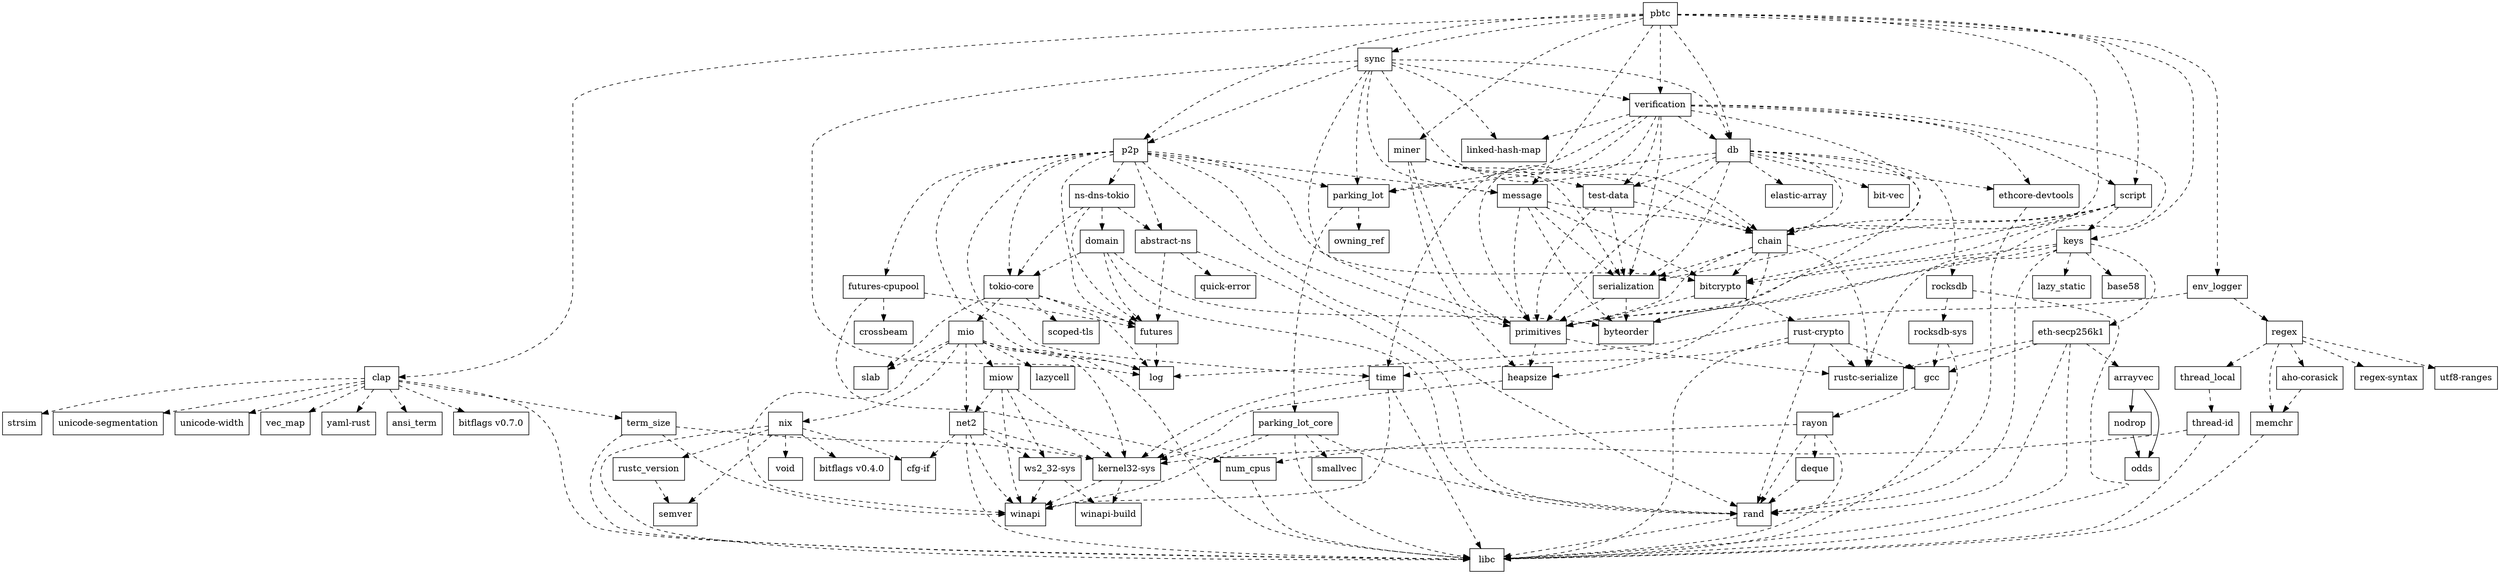 digraph dependencies {
	N0[label="pbtc",shape=box];
	N1[label="chain",shape=box];
	N2[label="clap",shape=box];
	N3[label="db",shape=box];
	N4[label="env_logger",shape=box];
	N5[label="keys",shape=box];
	N6[label="message",shape=box];
	N7[label="miner",shape=box];
	N8[label="p2p",shape=box];
	N9[label="script",shape=box];
	N10[label="sync",shape=box];
	N11[label="verification",shape=box];
	N12[label="abstract-ns",shape=box];
	N13[label="futures",shape=box];
	N14[label="quick-error",shape=box];
	N15[label="rand",shape=box];
	N16[label="aho-corasick",shape=box];
	N17[label="memchr",shape=box];
	N18[label="ansi_term",shape=box];
	N19[label="arrayvec",shape=box];
	N20[label="nodrop",shape=box];
	N21[label="odds",shape=box];
	N22[label="base58",shape=box];
	N23[label="bit-vec",shape=box];
	N24[label="bitcrypto",shape=box];
	N25[label="primitives",shape=box];
	N26[label="rust-crypto",shape=box];
	N27[label="bitflags v0.4.0",shape=box];
	N28[label="bitflags v0.7.0",shape=box];
	N29[label="byteorder",shape=box];
	N30[label="cfg-if",shape=box];
	N31[label="heapsize",shape=box];
	N32[label="rustc-serialize",shape=box];
	N33[label="serialization",shape=box];
	N34[label="libc",shape=box];
	N35[label="strsim",shape=box];
	N36[label="term_size",shape=box];
	N37[label="unicode-segmentation",shape=box];
	N38[label="unicode-width",shape=box];
	N39[label="vec_map",shape=box];
	N40[label="yaml-rust",shape=box];
	N41[label="crossbeam",shape=box];
	N42[label="elastic-array",shape=box];
	N43[label="ethcore-devtools",shape=box];
	N44[label="parking_lot",shape=box];
	N45[label="rocksdb",shape=box];
	N46[label="test-data",shape=box];
	N47[label="deque",shape=box];
	N48[label="domain",shape=box];
	N49[label="tokio-core",shape=box];
	N50[label="log",shape=box];
	N51[label="regex",shape=box];
	N52[label="eth-secp256k1",shape=box];
	N53[label="gcc",shape=box];
	N54[label="futures-cpupool",shape=box];
	N55[label="num_cpus",shape=box];
	N56[label="rayon",shape=box];
	N57[label="kernel32-sys",shape=box];
	N58[label="winapi",shape=box];
	N59[label="winapi-build",shape=box];
	N60[label="lazy_static",shape=box];
	N61[label="lazycell",shape=box];
	N62[label="linked-hash-map",shape=box];
	N63[label="mio",shape=box];
	N64[label="miow",shape=box];
	N65[label="net2",shape=box];
	N66[label="nix",shape=box];
	N67[label="slab",shape=box];
	N68[label="ws2_32-sys",shape=box];
	N69[label="rustc_version",shape=box];
	N70[label="semver",shape=box];
	N71[label="void",shape=box];
	N72[label="ns-dns-tokio",shape=box];
	N73[label="owning_ref",shape=box];
	N74[label="time",shape=box];
	N75[label="parking_lot_core",shape=box];
	N76[label="smallvec",shape=box];
	N77[label="regex-syntax",shape=box];
	N78[label="thread_local",shape=box];
	N79[label="utf8-ranges",shape=box];
	N80[label="rocksdb-sys",shape=box];
	N81[label="scoped-tls",shape=box];
	N82[label="thread-id",shape=box];
	N0 -> N1[label="",style=dashed];
	N0 -> N2[label="",style=dashed];
	N0 -> N3[label="",style=dashed];
	N0 -> N4[label="",style=dashed];
	N0 -> N5[label="",style=dashed];
	N0 -> N6[label="",style=dashed];
	N0 -> N7[label="",style=dashed];
	N0 -> N8[label="",style=dashed];
	N0 -> N9[label="",style=dashed];
	N0 -> N10[label="",style=dashed];
	N0 -> N11[label="",style=dashed];
	N1 -> N24[label="",style=dashed];
	N1 -> N25[label="",style=dashed];
	N1 -> N31[label="",style=dashed];
	N1 -> N32[label="",style=dashed];
	N1 -> N33[label="",style=dashed];
	N2 -> N18[label="",style=dashed];
	N2 -> N28[label="",style=dashed];
	N2 -> N34[label="",style=dashed];
	N2 -> N35[label="",style=dashed];
	N2 -> N36[label="",style=dashed];
	N2 -> N37[label="",style=dashed];
	N2 -> N38[label="",style=dashed];
	N2 -> N39[label="",style=dashed];
	N2 -> N40[label="",style=dashed];
	N3 -> N1[label="",style=dashed];
	N3 -> N23[label="",style=dashed];
	N3 -> N25[label="",style=dashed];
	N3 -> N29[label="",style=dashed];
	N3 -> N33[label="",style=dashed];
	N3 -> N42[label="",style=dashed];
	N3 -> N43[label="",style=dashed];
	N3 -> N44[label="",style=dashed];
	N3 -> N45[label="",style=dashed];
	N3 -> N46[label="",style=dashed];
	N4 -> N50[label="",style=dashed];
	N4 -> N51[label="",style=dashed];
	N5 -> N15[label="",style=dashed];
	N5 -> N22[label="",style=dashed];
	N5 -> N24[label="",style=dashed];
	N5 -> N25[label="",style=dashed];
	N5 -> N32[label="",style=dashed];
	N5 -> N52[label="",style=dashed];
	N5 -> N60[label="",style=dashed];
	N6 -> N1[label="",style=dashed];
	N6 -> N24[label="",style=dashed];
	N6 -> N25[label="",style=dashed];
	N6 -> N29[label="",style=dashed];
	N6 -> N33[label="",style=dashed];
	N7 -> N1[label="",style=dashed];
	N7 -> N25[label="",style=dashed];
	N7 -> N31[label="",style=dashed];
	N7 -> N33[label="",style=dashed];
	N7 -> N46[label="",style=dashed];
	N8 -> N6[label="",style=dashed];
	N8 -> N12[label="",style=dashed];
	N8 -> N13[label="",style=dashed];
	N8 -> N15[label="",style=dashed];
	N8 -> N24[label="",style=dashed];
	N8 -> N25[label="",style=dashed];
	N8 -> N44[label="",style=dashed];
	N8 -> N49[label="",style=dashed];
	N8 -> N50[label="",style=dashed];
	N8 -> N54[label="",style=dashed];
	N8 -> N72[label="",style=dashed];
	N8 -> N74[label="",style=dashed];
	N9 -> N1[label="",style=dashed];
	N9 -> N5[label="",style=dashed];
	N9 -> N24[label="",style=dashed];
	N9 -> N25[label="",style=dashed];
	N9 -> N33[label="",style=dashed];
	N10 -> N1[label="",style=dashed];
	N10 -> N3[label="",style=dashed];
	N10 -> N6[label="",style=dashed];
	N10 -> N8[label="",style=dashed];
	N10 -> N11[label="",style=dashed];
	N10 -> N25[label="",style=dashed];
	N10 -> N44[label="",style=dashed];
	N10 -> N50[label="",style=dashed];
	N10 -> N62[label="",style=dashed];
	N11 -> N1[label="",style=dashed];
	N11 -> N3[label="",style=dashed];
	N11 -> N9[label="",style=dashed];
	N11 -> N25[label="",style=dashed];
	N11 -> N29[label="",style=dashed];
	N11 -> N33[label="",style=dashed];
	N11 -> N43[label="",style=dashed];
	N11 -> N44[label="",style=dashed];
	N11 -> N46[label="",style=dashed];
	N11 -> N62[label="",style=dashed];
	N11 -> N74[label="",style=dashed];
	N12 -> N13[label="",style=dashed];
	N12 -> N14[label="",style=dashed];
	N12 -> N15[label="",style=dashed];
	N13 -> N50[label="",style=dashed];
	N15 -> N34[label="",style=dashed];
	N16 -> N17[label="",style=dashed];
	N17 -> N34[label="",style=dashed];
	N19 -> N20[label=""];
	N19 -> N21[label=""];
	N20 -> N21[label=""];
	N24 -> N25[label="",style=dashed];
	N24 -> N26[label="",style=dashed];
	N25 -> N31[label="",style=dashed];
	N25 -> N32[label="",style=dashed];
	N26 -> N15[label="",style=dashed];
	N26 -> N32[label="",style=dashed];
	N26 -> N34[label="",style=dashed];
	N26 -> N53[label="",style=dashed];
	N26 -> N74[label="",style=dashed];
	N31 -> N57[label="",style=dashed];
	N33 -> N25[label="",style=dashed];
	N33 -> N29[label="",style=dashed];
	N36 -> N34[label="",style=dashed];
	N36 -> N57[label="",style=dashed];
	N36 -> N58[label="",style=dashed];
	N43 -> N15[label="",style=dashed];
	N44 -> N73[label="",style=dashed];
	N44 -> N75[label="",style=dashed];
	N45 -> N34[label="",style=dashed];
	N45 -> N80[label="",style=dashed];
	N46 -> N1[label="",style=dashed];
	N46 -> N25[label="",style=dashed];
	N46 -> N33[label="",style=dashed];
	N47 -> N15[label="",style=dashed];
	N48 -> N13[label="",style=dashed];
	N48 -> N15[label="",style=dashed];
	N48 -> N29[label="",style=dashed];
	N48 -> N49[label="",style=dashed];
	N49 -> N13[label="",style=dashed];
	N49 -> N50[label="",style=dashed];
	N49 -> N63[label="",style=dashed];
	N49 -> N67[label="",style=dashed];
	N49 -> N81[label="",style=dashed];
	N51 -> N16[label="",style=dashed];
	N51 -> N17[label="",style=dashed];
	N51 -> N77[label="",style=dashed];
	N51 -> N78[label="",style=dashed];
	N51 -> N79[label="",style=dashed];
	N52 -> N15[label="",style=dashed];
	N52 -> N19[label="",style=dashed];
	N52 -> N32[label="",style=dashed];
	N52 -> N34[label="",style=dashed];
	N52 -> N53[label="",style=dashed];
	N53 -> N56[label="",style=dashed];
	N54 -> N13[label="",style=dashed];
	N54 -> N41[label="",style=dashed];
	N54 -> N55[label="",style=dashed];
	N55 -> N34[label="",style=dashed];
	N56 -> N15[label="",style=dashed];
	N56 -> N34[label="",style=dashed];
	N56 -> N47[label="",style=dashed];
	N56 -> N55[label="",style=dashed];
	N57 -> N58[label="",style=dashed];
	N57 -> N59[label="",style=dashed];
	N63 -> N34[label="",style=dashed];
	N63 -> N50[label="",style=dashed];
	N63 -> N57[label="",style=dashed];
	N63 -> N58[label="",style=dashed];
	N63 -> N61[label="",style=dashed];
	N63 -> N64[label="",style=dashed];
	N63 -> N65[label="",style=dashed];
	N63 -> N66[label="",style=dashed];
	N63 -> N67[label="",style=dashed];
	N64 -> N57[label="",style=dashed];
	N64 -> N58[label="",style=dashed];
	N64 -> N65[label="",style=dashed];
	N64 -> N68[label="",style=dashed];
	N65 -> N30[label="",style=dashed];
	N65 -> N34[label="",style=dashed];
	N65 -> N57[label="",style=dashed];
	N65 -> N58[label="",style=dashed];
	N65 -> N68[label="",style=dashed];
	N66 -> N27[label="",style=dashed];
	N66 -> N30[label="",style=dashed];
	N66 -> N34[label="",style=dashed];
	N66 -> N69[label="",style=dashed];
	N66 -> N70[label="",style=dashed];
	N66 -> N71[label="",style=dashed];
	N68 -> N58[label="",style=dashed];
	N68 -> N59[label="",style=dashed];
	N69 -> N70[label="",style=dashed];
	N72 -> N12[label="",style=dashed];
	N72 -> N13[label="",style=dashed];
	N72 -> N48[label="",style=dashed];
	N72 -> N49[label="",style=dashed];
	N74 -> N34[label="",style=dashed];
	N74 -> N57[label="",style=dashed];
	N74 -> N58[label="",style=dashed];
	N75 -> N15[label="",style=dashed];
	N75 -> N34[label="",style=dashed];
	N75 -> N57[label="",style=dashed];
	N75 -> N58[label="",style=dashed];
	N75 -> N76[label="",style=dashed];
	N78 -> N82[label="",style=dashed];
	N80 -> N34[label="",style=dashed];
	N80 -> N53[label="",style=dashed];
	N82 -> N34[label="",style=dashed];
	N82 -> N57[label="",style=dashed];
}
